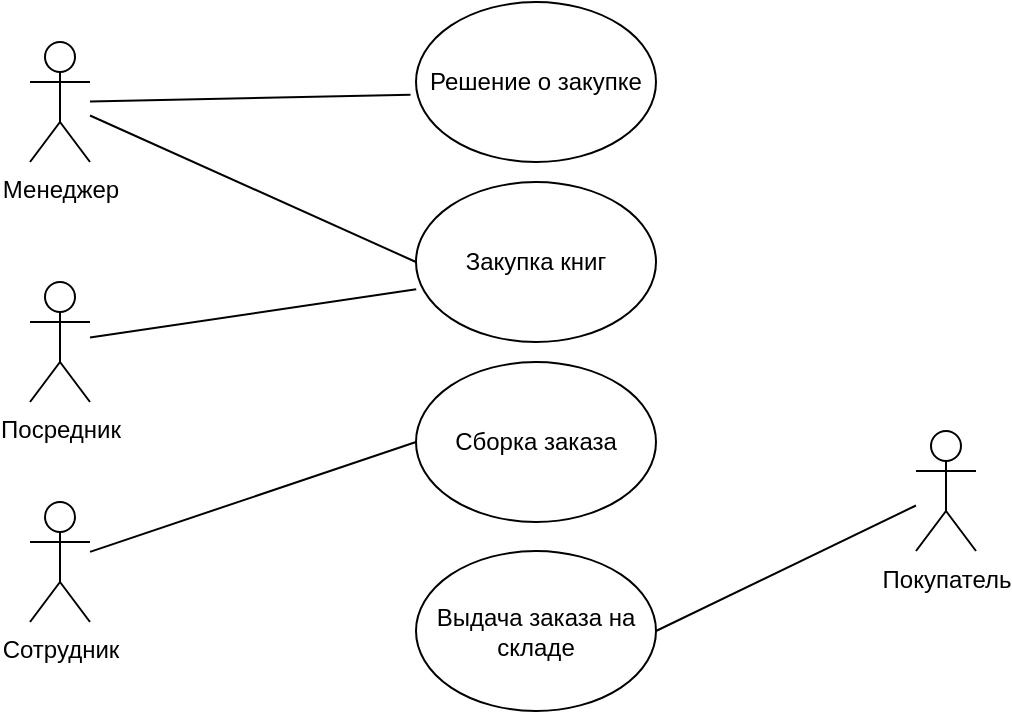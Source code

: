 <mxfile version="26.1.0">
  <diagram name="Страница — 1" id="6Llc3NKbuUhMjRf0s-Xj">
    <mxGraphModel dx="1783" dy="544" grid="0" gridSize="10" guides="1" tooltips="1" connect="1" arrows="1" fold="1" page="1" pageScale="1" pageWidth="827" pageHeight="1169" math="0" shadow="0">
      <root>
        <mxCell id="0" />
        <mxCell id="1" parent="0" />
        <mxCell id="Zy67k9Mi0MoDr8MRQ3zZ-1" value="Сотрудник&lt;div&gt;&lt;br&gt;&lt;/div&gt;" style="shape=umlActor;verticalLabelPosition=bottom;verticalAlign=top;html=1;outlineConnect=0;" vertex="1" parent="1">
          <mxGeometry x="-565" y="465" width="30" height="60" as="geometry" />
        </mxCell>
        <mxCell id="Zy67k9Mi0MoDr8MRQ3zZ-3" value="Менеджер" style="shape=umlActor;verticalLabelPosition=bottom;verticalAlign=top;html=1;outlineConnect=0;" vertex="1" parent="1">
          <mxGeometry x="-565" y="235" width="30" height="60" as="geometry" />
        </mxCell>
        <mxCell id="Zy67k9Mi0MoDr8MRQ3zZ-4" value="Покупатель" style="shape=umlActor;verticalLabelPosition=bottom;verticalAlign=top;html=1;outlineConnect=0;" vertex="1" parent="1">
          <mxGeometry x="-122" y="429.5" width="30" height="60" as="geometry" />
        </mxCell>
        <mxCell id="Zy67k9Mi0MoDr8MRQ3zZ-10" value="Посредник" style="shape=umlActor;verticalLabelPosition=bottom;verticalAlign=top;html=1;outlineConnect=0;" vertex="1" parent="1">
          <mxGeometry x="-565" y="355" width="30" height="60" as="geometry" />
        </mxCell>
        <mxCell id="Zy67k9Mi0MoDr8MRQ3zZ-13" value="Решение о закупке" style="ellipse;whiteSpace=wrap;html=1;" vertex="1" parent="1">
          <mxGeometry x="-372" y="215" width="120" height="80" as="geometry" />
        </mxCell>
        <mxCell id="Zy67k9Mi0MoDr8MRQ3zZ-14" value="Закупка книг" style="ellipse;whiteSpace=wrap;html=1;" vertex="1" parent="1">
          <mxGeometry x="-372" y="305" width="120" height="80" as="geometry" />
        </mxCell>
        <mxCell id="Zy67k9Mi0MoDr8MRQ3zZ-15" value="Сборка заказа" style="ellipse;whiteSpace=wrap;html=1;" vertex="1" parent="1">
          <mxGeometry x="-372" y="395" width="120" height="80" as="geometry" />
        </mxCell>
        <mxCell id="Zy67k9Mi0MoDr8MRQ3zZ-16" value="Выдача заказа на складе" style="ellipse;whiteSpace=wrap;html=1;" vertex="1" parent="1">
          <mxGeometry x="-372" y="489.5" width="120" height="80" as="geometry" />
        </mxCell>
        <mxCell id="Zy67k9Mi0MoDr8MRQ3zZ-17" value="" style="endArrow=none;html=1;rounded=0;entryX=-0.023;entryY=0.58;entryDx=0;entryDy=0;entryPerimeter=0;" edge="1" parent="1" source="Zy67k9Mi0MoDr8MRQ3zZ-3" target="Zy67k9Mi0MoDr8MRQ3zZ-13">
          <mxGeometry width="50" height="50" relative="1" as="geometry">
            <mxPoint x="-292" y="455" as="sourcePoint" />
            <mxPoint x="-242" y="405" as="targetPoint" />
          </mxGeometry>
        </mxCell>
        <mxCell id="Zy67k9Mi0MoDr8MRQ3zZ-18" value="" style="endArrow=none;html=1;rounded=0;entryX=0;entryY=0.5;entryDx=0;entryDy=0;" edge="1" parent="1" source="Zy67k9Mi0MoDr8MRQ3zZ-3" target="Zy67k9Mi0MoDr8MRQ3zZ-14">
          <mxGeometry width="50" height="50" relative="1" as="geometry">
            <mxPoint x="-292" y="455" as="sourcePoint" />
            <mxPoint x="-242" y="405" as="targetPoint" />
          </mxGeometry>
        </mxCell>
        <mxCell id="Zy67k9Mi0MoDr8MRQ3zZ-19" value="" style="endArrow=none;html=1;rounded=0;entryX=0.001;entryY=0.67;entryDx=0;entryDy=0;entryPerimeter=0;" edge="1" parent="1" source="Zy67k9Mi0MoDr8MRQ3zZ-10" target="Zy67k9Mi0MoDr8MRQ3zZ-14">
          <mxGeometry width="50" height="50" relative="1" as="geometry">
            <mxPoint x="-512" y="392" as="sourcePoint" />
            <mxPoint x="-349" y="465" as="targetPoint" />
          </mxGeometry>
        </mxCell>
        <mxCell id="Zy67k9Mi0MoDr8MRQ3zZ-20" value="" style="endArrow=none;html=1;rounded=0;entryX=0;entryY=0.5;entryDx=0;entryDy=0;" edge="1" parent="1" source="Zy67k9Mi0MoDr8MRQ3zZ-1" target="Zy67k9Mi0MoDr8MRQ3zZ-15">
          <mxGeometry width="50" height="50" relative="1" as="geometry">
            <mxPoint x="-292" y="455" as="sourcePoint" />
            <mxPoint x="-242" y="405" as="targetPoint" />
          </mxGeometry>
        </mxCell>
        <mxCell id="Zy67k9Mi0MoDr8MRQ3zZ-21" value="" style="endArrow=none;html=1;rounded=0;exitX=1;exitY=0.5;exitDx=0;exitDy=0;" edge="1" parent="1" source="Zy67k9Mi0MoDr8MRQ3zZ-16" target="Zy67k9Mi0MoDr8MRQ3zZ-4">
          <mxGeometry width="50" height="50" relative="1" as="geometry">
            <mxPoint x="-292" y="455" as="sourcePoint" />
            <mxPoint x="-242" y="405" as="targetPoint" />
          </mxGeometry>
        </mxCell>
      </root>
    </mxGraphModel>
  </diagram>
</mxfile>
